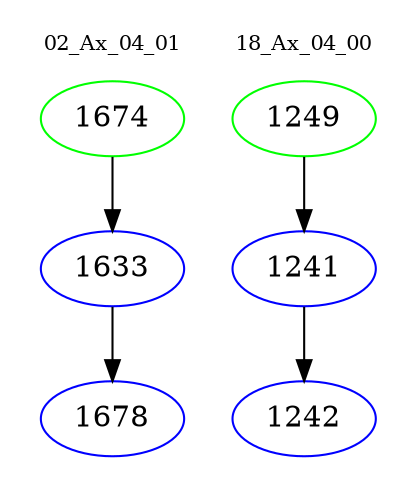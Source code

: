 digraph{
subgraph cluster_0 {
color = white
label = "02_Ax_04_01";
fontsize=10;
T0_1674 [label="1674", color="green"]
T0_1674 -> T0_1633 [color="black"]
T0_1633 [label="1633", color="blue"]
T0_1633 -> T0_1678 [color="black"]
T0_1678 [label="1678", color="blue"]
}
subgraph cluster_1 {
color = white
label = "18_Ax_04_00";
fontsize=10;
T1_1249 [label="1249", color="green"]
T1_1249 -> T1_1241 [color="black"]
T1_1241 [label="1241", color="blue"]
T1_1241 -> T1_1242 [color="black"]
T1_1242 [label="1242", color="blue"]
}
}
